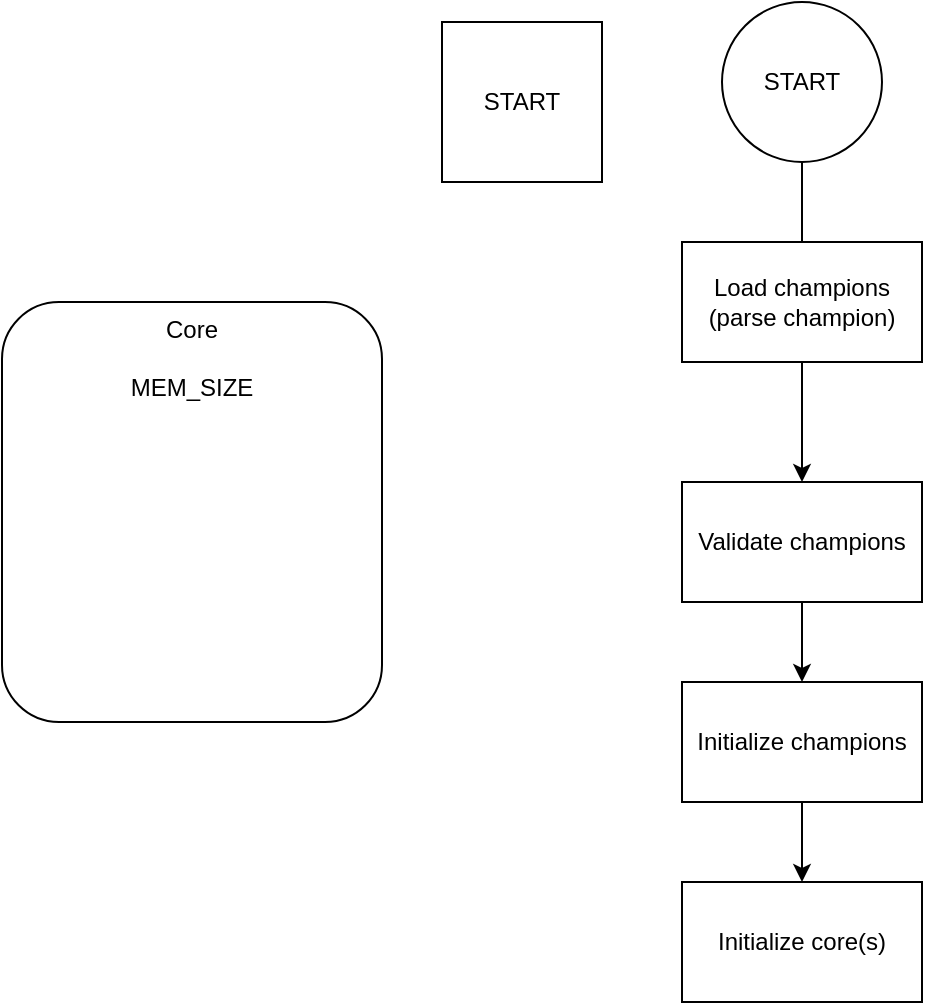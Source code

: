 <mxfile>
    <diagram id="Ew-BbfgcPZfaA_15n5nu" name="Page-1">
        <mxGraphModel dx="693" dy="414" grid="1" gridSize="10" guides="1" tooltips="1" connect="1" arrows="1" fold="1" page="1" pageScale="1" pageWidth="850" pageHeight="1100" math="0" shadow="0">
            <root>
                <mxCell id="0"/>
                <mxCell id="1" parent="0"/>
                <mxCell id="eUWFBzSHJtQ3XrDhSWeI-1" value="START" style="whiteSpace=wrap;html=1;aspect=fixed;" vertex="1" parent="1">
                    <mxGeometry x="270" y="30" width="80" height="80" as="geometry"/>
                </mxCell>
                <mxCell id="eUWFBzSHJtQ3XrDhSWeI-14" value="" style="edgeStyle=none;html=1;" edge="1" parent="1" source="eUWFBzSHJtQ3XrDhSWeI-2" target="eUWFBzSHJtQ3XrDhSWeI-13">
                    <mxGeometry relative="1" as="geometry"/>
                </mxCell>
                <mxCell id="eUWFBzSHJtQ3XrDhSWeI-2" value="START" style="ellipse;whiteSpace=wrap;html=1;aspect=fixed;" vertex="1" parent="1">
                    <mxGeometry x="410" y="20" width="80" height="80" as="geometry"/>
                </mxCell>
                <mxCell id="eUWFBzSHJtQ3XrDhSWeI-3" value="Load champions&lt;br&gt;(parse champion)" style="rounded=0;whiteSpace=wrap;html=1;" vertex="1" parent="1">
                    <mxGeometry x="390" y="140" width="120" height="60" as="geometry"/>
                </mxCell>
                <mxCell id="eUWFBzSHJtQ3XrDhSWeI-6" value="Initialize core(s)" style="whiteSpace=wrap;html=1;" vertex="1" parent="1">
                    <mxGeometry x="390" y="460" width="120" height="60" as="geometry"/>
                </mxCell>
                <mxCell id="eUWFBzSHJtQ3XrDhSWeI-10" value="Core&lt;br&gt;&lt;br&gt;MEM_SIZE" style="rounded=1;whiteSpace=wrap;html=1;verticalAlign=top;align=center;arcSize=15;" vertex="1" parent="1">
                    <mxGeometry x="50" y="170" width="190" height="210" as="geometry"/>
                </mxCell>
                <mxCell id="eUWFBzSHJtQ3XrDhSWeI-17" value="" style="edgeStyle=none;html=1;" edge="1" parent="1" source="eUWFBzSHJtQ3XrDhSWeI-13" target="eUWFBzSHJtQ3XrDhSWeI-16">
                    <mxGeometry relative="1" as="geometry"/>
                </mxCell>
                <mxCell id="eUWFBzSHJtQ3XrDhSWeI-13" value="Validate champions" style="whiteSpace=wrap;html=1;" vertex="1" parent="1">
                    <mxGeometry x="390" y="260" width="120" height="60" as="geometry"/>
                </mxCell>
                <mxCell id="eUWFBzSHJtQ3XrDhSWeI-18" style="edgeStyle=none;html=1;" edge="1" parent="1" source="eUWFBzSHJtQ3XrDhSWeI-16" target="eUWFBzSHJtQ3XrDhSWeI-6">
                    <mxGeometry relative="1" as="geometry"/>
                </mxCell>
                <mxCell id="eUWFBzSHJtQ3XrDhSWeI-16" value="Initialize champions" style="whiteSpace=wrap;html=1;" vertex="1" parent="1">
                    <mxGeometry x="390" y="360" width="120" height="60" as="geometry"/>
                </mxCell>
            </root>
        </mxGraphModel>
    </diagram>
</mxfile>